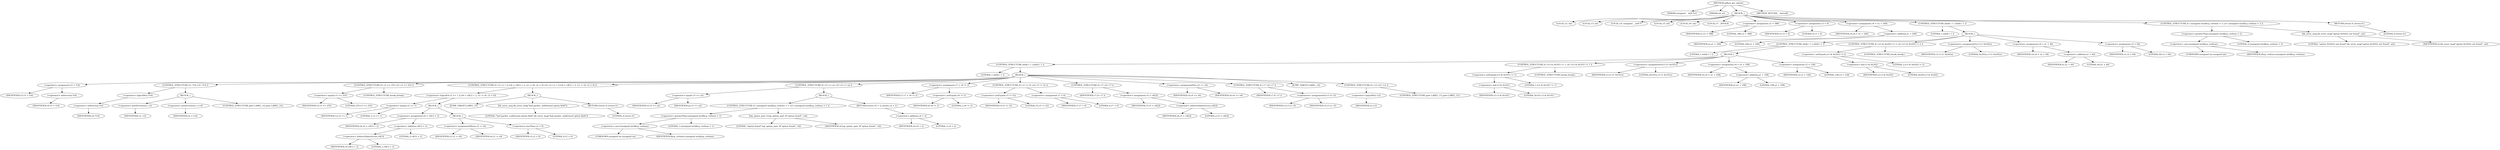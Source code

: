 digraph udhcp_get_option {  
"1000107" [label = "(METHOD,udhcp_get_option)" ]
"1000108" [label = "(PARAM,unsigned __int8 *a1)" ]
"1000109" [label = "(PARAM,int a2)" ]
"1000110" [label = "(BLOCK,,)" ]
"1000111" [label = "(LOCAL,v2: int)" ]
"1000112" [label = "(LOCAL,v3: int)" ]
"1000113" [label = "(LOCAL,v4: unsigned __int8 *)" ]
"1000114" [label = "(LOCAL,v5: int)" ]
"1000115" [label = "(LOCAL,v6: int)" ]
"1000116" [label = "(LOCAL,v7: _BOOL4)" ]
"1000117" [label = "(<operator>.assignment,v2 = 388)" ]
"1000118" [label = "(IDENTIFIER,v2,v2 = 388)" ]
"1000119" [label = "(LITERAL,388,v2 = 388)" ]
"1000120" [label = "(<operator>.assignment,v3 = 0)" ]
"1000121" [label = "(IDENTIFIER,v3,v3 = 0)" ]
"1000122" [label = "(LITERAL,0,v3 = 0)" ]
"1000123" [label = "(<operator>.assignment,v4 = a1 + 240)" ]
"1000124" [label = "(IDENTIFIER,v4,v4 = a1 + 240)" ]
"1000125" [label = "(<operator>.addition,a1 + 240)" ]
"1000126" [label = "(IDENTIFIER,a1,a1 + 240)" ]
"1000127" [label = "(LITERAL,240,a1 + 240)" ]
"1000128" [label = "(CONTROL_STRUCTURE,while ( 1 ),while ( 1 ))" ]
"1000129" [label = "(LITERAL,1,while ( 1 ))" ]
"1000130" [label = "(BLOCK,,)" ]
"1000131" [label = "(CONTROL_STRUCTURE,while ( 1 ),while ( 1 ))" ]
"1000132" [label = "(LITERAL,1,while ( 1 ))" ]
"1000133" [label = "(BLOCK,,)" ]
"1000134" [label = "(CONTROL_STRUCTURE,while ( 1 ),while ( 1 ))" ]
"1000135" [label = "(LITERAL,1,while ( 1 ))" ]
"1000136" [label = "(BLOCK,,)" ]
"1000137" [label = "(<operator>.assignment,v5 = *v4)" ]
"1000138" [label = "(IDENTIFIER,v5,v5 = *v4)" ]
"1000139" [label = "(<operator>.indirection,*v4)" ]
"1000140" [label = "(IDENTIFIER,v4,v5 = *v4)" ]
"1000141" [label = "(CONTROL_STRUCTURE,if ( !*v4 ),if ( !*v4 ))" ]
"1000142" [label = "(<operator>.logicalNot,!*v4)" ]
"1000143" [label = "(<operator>.indirection,*v4)" ]
"1000144" [label = "(IDENTIFIER,v4,!*v4)" ]
"1000145" [label = "(BLOCK,,)" ]
"1000146" [label = "(<operator>.preDecrement,--v2)" ]
"1000147" [label = "(IDENTIFIER,v2,--v2)" ]
"1000148" [label = "(<operator>.preIncrement,++v4)" ]
"1000149" [label = "(IDENTIFIER,v4,++v4)" ]
"1000150" [label = "(CONTROL_STRUCTURE,goto LABEL_14;,goto LABEL_14;)" ]
"1000151" [label = "(CONTROL_STRUCTURE,if ( v5 == 255 ),if ( v5 == 255 ))" ]
"1000152" [label = "(<operator>.equals,v5 == 255)" ]
"1000153" [label = "(IDENTIFIER,v5,v5 == 255)" ]
"1000154" [label = "(LITERAL,255,v5 == 255)" ]
"1000155" [label = "(CONTROL_STRUCTURE,break;,break;)" ]
"1000156" [label = "(CONTROL_STRUCTURE,if ( v2 == 1 || (v6 = v4[1] + 2, v2 -= v6, v2 < 0) ),if ( v2 == 1 || (v6 = v4[1] + 2, v2 -= v6, v2 < 0) ))" ]
"1000157" [label = "(<operator>.logicalOr,v2 == 1 || (v6 = v4[1] + 2, v2 -= v6, v2 < 0))" ]
"1000158" [label = "(<operator>.equals,v2 == 1)" ]
"1000159" [label = "(IDENTIFIER,v2,v2 == 1)" ]
"1000160" [label = "(LITERAL,1,v2 == 1)" ]
"1000161" [label = "(BLOCK,,)" ]
"1000162" [label = "(<operator>.assignment,v6 = v4[1] + 2)" ]
"1000163" [label = "(IDENTIFIER,v6,v6 = v4[1] + 2)" ]
"1000164" [label = "(<operator>.addition,v4[1] + 2)" ]
"1000165" [label = "(<operator>.indirectIndexAccess,v4[1])" ]
"1000166" [label = "(IDENTIFIER,v4,v4[1] + 2)" ]
"1000167" [label = "(LITERAL,1,v4[1] + 2)" ]
"1000168" [label = "(LITERAL,2,v4[1] + 2)" ]
"1000169" [label = "(BLOCK,,)" ]
"1000170" [label = "(<operator>.assignmentMinus,v2 -= v6)" ]
"1000171" [label = "(IDENTIFIER,v2,v2 -= v6)" ]
"1000172" [label = "(IDENTIFIER,v6,v2 -= v6)" ]
"1000173" [label = "(<operator>.lessThan,v2 < 0)" ]
"1000174" [label = "(IDENTIFIER,v2,v2 < 0)" ]
"1000175" [label = "(LITERAL,0,v2 < 0)" ]
"1000176" [label = "(BLOCK,,)" ]
"1000177" [label = "(JUMP_TARGET,LABEL_15)" ]
"1000178" [label = "(bb_error_msg,bb_error_msg(\"bad packet, malformed option field\"))" ]
"1000179" [label = "(LITERAL,\"bad packet, malformed option field\",bb_error_msg(\"bad packet, malformed option field\"))" ]
"1000180" [label = "(RETURN,return 0;,return 0;)" ]
"1000181" [label = "(LITERAL,0,return 0;)" ]
"1000182" [label = "(CONTROL_STRUCTURE,if ( v5 == a2 ),if ( v5 == a2 ))" ]
"1000183" [label = "(<operator>.equals,v5 == a2)" ]
"1000184" [label = "(IDENTIFIER,v5,v5 == a2)" ]
"1000185" [label = "(IDENTIFIER,a2,v5 == a2)" ]
"1000186" [label = "(BLOCK,,)" ]
"1000187" [label = "(CONTROL_STRUCTURE,if ( (unsigned int)dhcp_verbose > 1 ),if ( (unsigned int)dhcp_verbose > 1 ))" ]
"1000188" [label = "(<operator>.greaterThan,(unsigned int)dhcp_verbose > 1)" ]
"1000189" [label = "(<operator>.cast,(unsigned int)dhcp_verbose)" ]
"1000190" [label = "(UNKNOWN,unsigned int,unsigned int)" ]
"1000191" [label = "(IDENTIFIER,dhcp_verbose,(unsigned int)dhcp_verbose)" ]
"1000192" [label = "(LITERAL,1,(unsigned int)dhcp_verbose > 1)" ]
"1000193" [label = "(log_option_part_0,log_option_part_0(\"option found\", v4))" ]
"1000194" [label = "(LITERAL,\"option found\",log_option_part_0(\"option found\", v4))" ]
"1000195" [label = "(IDENTIFIER,v4,log_option_part_0(\"option found\", v4))" ]
"1000196" [label = "(RETURN,return v4 + 2;,return v4 + 2;)" ]
"1000197" [label = "(<operator>.addition,v4 + 2)" ]
"1000198" [label = "(IDENTIFIER,v4,v4 + 2)" ]
"1000199" [label = "(LITERAL,2,v4 + 2)" ]
"1000200" [label = "(<operator>.assignment,v7 = v6 != 2)" ]
"1000201" [label = "(IDENTIFIER,v7,v7 = v6 != 2)" ]
"1000202" [label = "(<operator>.notEquals,v6 != 2)" ]
"1000203" [label = "(IDENTIFIER,v6,v6 != 2)" ]
"1000204" [label = "(LITERAL,2,v6 != 2)" ]
"1000205" [label = "(CONTROL_STRUCTURE,if ( v5 != 52 ),if ( v5 != 52 ))" ]
"1000206" [label = "(<operator>.notEquals,v5 != 52)" ]
"1000207" [label = "(IDENTIFIER,v5,v5 != 52)" ]
"1000208" [label = "(LITERAL,52,v5 != 52)" ]
"1000209" [label = "(<operator>.assignment,v7 = 0)" ]
"1000210" [label = "(IDENTIFIER,v7,v7 = 0)" ]
"1000211" [label = "(LITERAL,0,v7 = 0)" ]
"1000212" [label = "(CONTROL_STRUCTURE,if ( v7 ),if ( v7 ))" ]
"1000213" [label = "(IDENTIFIER,v7,if ( v7 ))" ]
"1000214" [label = "(<operator>.assignment,v5 = v4[2])" ]
"1000215" [label = "(IDENTIFIER,v5,v5 = v4[2])" ]
"1000216" [label = "(<operator>.indirectIndexAccess,v4[2])" ]
"1000217" [label = "(IDENTIFIER,v4,v5 = v4[2])" ]
"1000218" [label = "(LITERAL,2,v5 = v4[2])" ]
"1000219" [label = "(<operator>.assignmentPlus,v4 += v6)" ]
"1000220" [label = "(IDENTIFIER,v4,v4 += v6)" ]
"1000221" [label = "(IDENTIFIER,v6,v4 += v6)" ]
"1000222" [label = "(CONTROL_STRUCTURE,if ( v7 ),if ( v7 ))" ]
"1000223" [label = "(IDENTIFIER,v7,if ( v7 ))" ]
"1000224" [label = "(<operators>.assignmentOr,v3 |= v5)" ]
"1000225" [label = "(IDENTIFIER,v3,v3 |= v5)" ]
"1000226" [label = "(IDENTIFIER,v5,v3 |= v5)" ]
"1000227" [label = "(JUMP_TARGET,LABEL_14)" ]
"1000228" [label = "(CONTROL_STRUCTURE,if ( !v2 ),if ( !v2 ))" ]
"1000229" [label = "(<operator>.logicalNot,!v2)" ]
"1000230" [label = "(IDENTIFIER,v2,!v2)" ]
"1000231" [label = "(CONTROL_STRUCTURE,goto LABEL_15;,goto LABEL_15;)" ]
"1000232" [label = "(CONTROL_STRUCTURE,if ( (v3 & 0x101) != 1 ),if ( (v3 & 0x101) != 1 ))" ]
"1000233" [label = "(<operator>.notEquals,(v3 & 0x101) != 1)" ]
"1000234" [label = "(<operator>.and,v3 & 0x101)" ]
"1000235" [label = "(IDENTIFIER,v3,v3 & 0x101)" ]
"1000236" [label = "(LITERAL,0x101,v3 & 0x101)" ]
"1000237" [label = "(LITERAL,1,(v3 & 0x101) != 1)" ]
"1000238" [label = "(CONTROL_STRUCTURE,break;,break;)" ]
"1000239" [label = "(<operators>.assignmentOr,v3 |= 0x101u)" ]
"1000240" [label = "(IDENTIFIER,v3,v3 |= 0x101u)" ]
"1000241" [label = "(LITERAL,0x101u,v3 |= 0x101u)" ]
"1000242" [label = "(<operator>.assignment,v4 = a1 + 108)" ]
"1000243" [label = "(IDENTIFIER,v4,v4 = a1 + 108)" ]
"1000244" [label = "(<operator>.addition,a1 + 108)" ]
"1000245" [label = "(IDENTIFIER,a1,a1 + 108)" ]
"1000246" [label = "(LITERAL,108,a1 + 108)" ]
"1000247" [label = "(<operator>.assignment,v2 = 128)" ]
"1000248" [label = "(IDENTIFIER,v2,v2 = 128)" ]
"1000249" [label = "(LITERAL,128,v2 = 128)" ]
"1000250" [label = "(CONTROL_STRUCTURE,if ( (v3 & 0x202) != 2 ),if ( (v3 & 0x202) != 2 ))" ]
"1000251" [label = "(<operator>.notEquals,(v3 & 0x202) != 2)" ]
"1000252" [label = "(<operator>.and,v3 & 0x202)" ]
"1000253" [label = "(IDENTIFIER,v3,v3 & 0x202)" ]
"1000254" [label = "(LITERAL,0x202,v3 & 0x202)" ]
"1000255" [label = "(LITERAL,2,(v3 & 0x202) != 2)" ]
"1000256" [label = "(CONTROL_STRUCTURE,break;,break;)" ]
"1000257" [label = "(<operators>.assignmentOr,v3 |= 0x202u)" ]
"1000258" [label = "(IDENTIFIER,v3,v3 |= 0x202u)" ]
"1000259" [label = "(LITERAL,0x202u,v3 |= 0x202u)" ]
"1000260" [label = "(<operator>.assignment,v4 = a1 + 44)" ]
"1000261" [label = "(IDENTIFIER,v4,v4 = a1 + 44)" ]
"1000262" [label = "(<operator>.addition,a1 + 44)" ]
"1000263" [label = "(IDENTIFIER,a1,a1 + 44)" ]
"1000264" [label = "(LITERAL,44,a1 + 44)" ]
"1000265" [label = "(<operator>.assignment,v2 = 64)" ]
"1000266" [label = "(IDENTIFIER,v2,v2 = 64)" ]
"1000267" [label = "(LITERAL,64,v2 = 64)" ]
"1000268" [label = "(CONTROL_STRUCTURE,if ( (unsigned int)dhcp_verbose > 2 ),if ( (unsigned int)dhcp_verbose > 2 ))" ]
"1000269" [label = "(<operator>.greaterThan,(unsigned int)dhcp_verbose > 2)" ]
"1000270" [label = "(<operator>.cast,(unsigned int)dhcp_verbose)" ]
"1000271" [label = "(UNKNOWN,unsigned int,unsigned int)" ]
"1000272" [label = "(IDENTIFIER,dhcp_verbose,(unsigned int)dhcp_verbose)" ]
"1000273" [label = "(LITERAL,2,(unsigned int)dhcp_verbose > 2)" ]
"1000274" [label = "(bb_error_msg,bb_error_msg(\"option 0x%02x not found\", a2))" ]
"1000275" [label = "(LITERAL,\"option 0x%02x not found\",bb_error_msg(\"option 0x%02x not found\", a2))" ]
"1000276" [label = "(IDENTIFIER,a2,bb_error_msg(\"option 0x%02x not found\", a2))" ]
"1000277" [label = "(RETURN,return 0;,return 0;)" ]
"1000278" [label = "(LITERAL,0,return 0;)" ]
"1000279" [label = "(METHOD_RETURN,__fastcall)" ]
  "1000107" -> "1000108" 
  "1000107" -> "1000109" 
  "1000107" -> "1000110" 
  "1000107" -> "1000279" 
  "1000110" -> "1000111" 
  "1000110" -> "1000112" 
  "1000110" -> "1000113" 
  "1000110" -> "1000114" 
  "1000110" -> "1000115" 
  "1000110" -> "1000116" 
  "1000110" -> "1000117" 
  "1000110" -> "1000120" 
  "1000110" -> "1000123" 
  "1000110" -> "1000128" 
  "1000110" -> "1000268" 
  "1000110" -> "1000277" 
  "1000117" -> "1000118" 
  "1000117" -> "1000119" 
  "1000120" -> "1000121" 
  "1000120" -> "1000122" 
  "1000123" -> "1000124" 
  "1000123" -> "1000125" 
  "1000125" -> "1000126" 
  "1000125" -> "1000127" 
  "1000128" -> "1000129" 
  "1000128" -> "1000130" 
  "1000130" -> "1000131" 
  "1000130" -> "1000250" 
  "1000130" -> "1000257" 
  "1000130" -> "1000260" 
  "1000130" -> "1000265" 
  "1000131" -> "1000132" 
  "1000131" -> "1000133" 
  "1000133" -> "1000134" 
  "1000133" -> "1000232" 
  "1000133" -> "1000239" 
  "1000133" -> "1000242" 
  "1000133" -> "1000247" 
  "1000134" -> "1000135" 
  "1000134" -> "1000136" 
  "1000136" -> "1000137" 
  "1000136" -> "1000141" 
  "1000136" -> "1000151" 
  "1000136" -> "1000156" 
  "1000136" -> "1000182" 
  "1000136" -> "1000200" 
  "1000136" -> "1000205" 
  "1000136" -> "1000212" 
  "1000136" -> "1000219" 
  "1000136" -> "1000222" 
  "1000136" -> "1000227" 
  "1000136" -> "1000228" 
  "1000137" -> "1000138" 
  "1000137" -> "1000139" 
  "1000139" -> "1000140" 
  "1000141" -> "1000142" 
  "1000141" -> "1000145" 
  "1000142" -> "1000143" 
  "1000143" -> "1000144" 
  "1000145" -> "1000146" 
  "1000145" -> "1000148" 
  "1000145" -> "1000150" 
  "1000146" -> "1000147" 
  "1000148" -> "1000149" 
  "1000151" -> "1000152" 
  "1000151" -> "1000155" 
  "1000152" -> "1000153" 
  "1000152" -> "1000154" 
  "1000156" -> "1000157" 
  "1000156" -> "1000176" 
  "1000157" -> "1000158" 
  "1000157" -> "1000161" 
  "1000158" -> "1000159" 
  "1000158" -> "1000160" 
  "1000161" -> "1000162" 
  "1000161" -> "1000169" 
  "1000162" -> "1000163" 
  "1000162" -> "1000164" 
  "1000164" -> "1000165" 
  "1000164" -> "1000168" 
  "1000165" -> "1000166" 
  "1000165" -> "1000167" 
  "1000169" -> "1000170" 
  "1000169" -> "1000173" 
  "1000170" -> "1000171" 
  "1000170" -> "1000172" 
  "1000173" -> "1000174" 
  "1000173" -> "1000175" 
  "1000176" -> "1000177" 
  "1000176" -> "1000178" 
  "1000176" -> "1000180" 
  "1000178" -> "1000179" 
  "1000180" -> "1000181" 
  "1000182" -> "1000183" 
  "1000182" -> "1000186" 
  "1000183" -> "1000184" 
  "1000183" -> "1000185" 
  "1000186" -> "1000187" 
  "1000186" -> "1000196" 
  "1000187" -> "1000188" 
  "1000187" -> "1000193" 
  "1000188" -> "1000189" 
  "1000188" -> "1000192" 
  "1000189" -> "1000190" 
  "1000189" -> "1000191" 
  "1000193" -> "1000194" 
  "1000193" -> "1000195" 
  "1000196" -> "1000197" 
  "1000197" -> "1000198" 
  "1000197" -> "1000199" 
  "1000200" -> "1000201" 
  "1000200" -> "1000202" 
  "1000202" -> "1000203" 
  "1000202" -> "1000204" 
  "1000205" -> "1000206" 
  "1000205" -> "1000209" 
  "1000206" -> "1000207" 
  "1000206" -> "1000208" 
  "1000209" -> "1000210" 
  "1000209" -> "1000211" 
  "1000212" -> "1000213" 
  "1000212" -> "1000214" 
  "1000214" -> "1000215" 
  "1000214" -> "1000216" 
  "1000216" -> "1000217" 
  "1000216" -> "1000218" 
  "1000219" -> "1000220" 
  "1000219" -> "1000221" 
  "1000222" -> "1000223" 
  "1000222" -> "1000224" 
  "1000224" -> "1000225" 
  "1000224" -> "1000226" 
  "1000228" -> "1000229" 
  "1000228" -> "1000231" 
  "1000229" -> "1000230" 
  "1000232" -> "1000233" 
  "1000232" -> "1000238" 
  "1000233" -> "1000234" 
  "1000233" -> "1000237" 
  "1000234" -> "1000235" 
  "1000234" -> "1000236" 
  "1000239" -> "1000240" 
  "1000239" -> "1000241" 
  "1000242" -> "1000243" 
  "1000242" -> "1000244" 
  "1000244" -> "1000245" 
  "1000244" -> "1000246" 
  "1000247" -> "1000248" 
  "1000247" -> "1000249" 
  "1000250" -> "1000251" 
  "1000250" -> "1000256" 
  "1000251" -> "1000252" 
  "1000251" -> "1000255" 
  "1000252" -> "1000253" 
  "1000252" -> "1000254" 
  "1000257" -> "1000258" 
  "1000257" -> "1000259" 
  "1000260" -> "1000261" 
  "1000260" -> "1000262" 
  "1000262" -> "1000263" 
  "1000262" -> "1000264" 
  "1000265" -> "1000266" 
  "1000265" -> "1000267" 
  "1000268" -> "1000269" 
  "1000268" -> "1000274" 
  "1000269" -> "1000270" 
  "1000269" -> "1000273" 
  "1000270" -> "1000271" 
  "1000270" -> "1000272" 
  "1000274" -> "1000275" 
  "1000274" -> "1000276" 
  "1000277" -> "1000278" 
}
